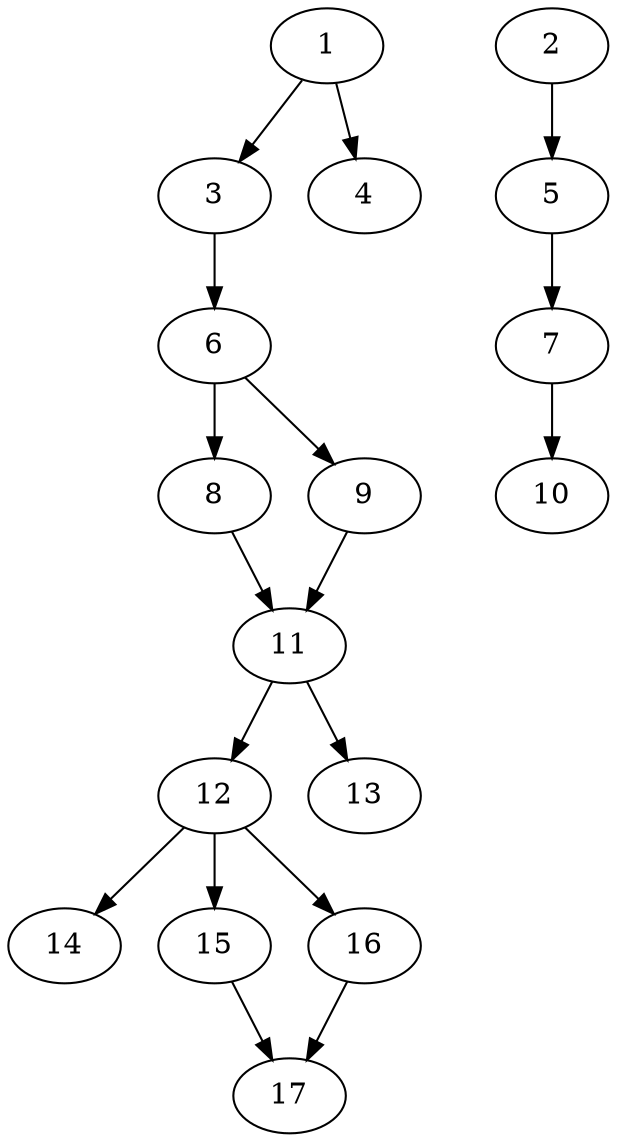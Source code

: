 // DAG (tier=1-easy, mode=data, n=17, ccr=0.301, fat=0.417, density=0.369, regular=0.659, jump=0.062, mindata=1048576, maxdata=8388608)
// DAG automatically generated by daggen at Sun Aug 24 16:33:33 2025
// /home/ermia/Project/Environments/daggen/bin/daggen --dot --ccr 0.301 --fat 0.417 --regular 0.659 --density 0.369 --jump 0.062 --mindata 1048576 --maxdata 8388608 -n 17 
digraph G {
  1 [size="3134491702535744", alpha="0.16", expect_size="1567245851267872"]
  1 -> 3 [size ="181694866915328"]
  1 -> 4 [size ="181694866915328"]
  2 [size="99300294210453200", alpha="0.05", expect_size="49650147105226600"]
  2 -> 5 [size ="116022510092288"]
  3 [size="760282542329497", alpha="0.09", expect_size="380141271164748"]
  3 -> 6 [size ="74994994380800"]
  4 [size="20091776548824348", alpha="0.20", expect_size="10045888274412174"]
  5 [size="4832157593579290624", alpha="0.12", expect_size="2416078796789645312"]
  5 -> 7 [size ="22865676075008"]
  6 [size="21138541030989768", alpha="0.09", expect_size="10569270515494884"]
  6 -> 8 [size ="557739386339328"]
  6 -> 9 [size ="557739386339328"]
  7 [size="37440985662134157312", alpha="0.06", expect_size="18720492831067078656"]
  7 -> 10 [size ="89534037491712"]
  8 [size="36519117451264112", alpha="0.15", expect_size="18259558725632056"]
  8 -> 11 [size ="59846351126528"]
  9 [size="191744325155861472", alpha="0.13", expect_size="95872162577930736"]
  9 -> 11 [size ="76001627340800"]
  10 [size="6303902239698190336", alpha="0.08", expect_size="3151951119849095168"]
  11 [size="20240069838378820", alpha="0.04", expect_size="10120034919189410"]
  11 -> 12 [size ="49737944268800"]
  11 -> 13 [size ="49737944268800"]
  12 [size="5199073870422350", alpha="0.17", expect_size="2599536935211175"]
  12 -> 14 [size ="337185131724800"]
  12 -> 15 [size ="337185131724800"]
  12 -> 16 [size ="337185131724800"]
  13 [size="8129790684554102", alpha="0.11", expect_size="4064895342277051"]
  14 [size="4867364432642048000", alpha="0.08", expect_size="2433682216321024000"]
  15 [size="66342844565245952", alpha="0.09", expect_size="33171422282622976"]
  15 -> 17 [size ="49819682865152"]
  16 [size="119640088584778678272", alpha="0.16", expect_size="59820044292389339136"]
  16 -> 17 [size ="194241103921152"]
  17 [size="112621487500510101504", alpha="0.12", expect_size="56310743750255050752"]
}